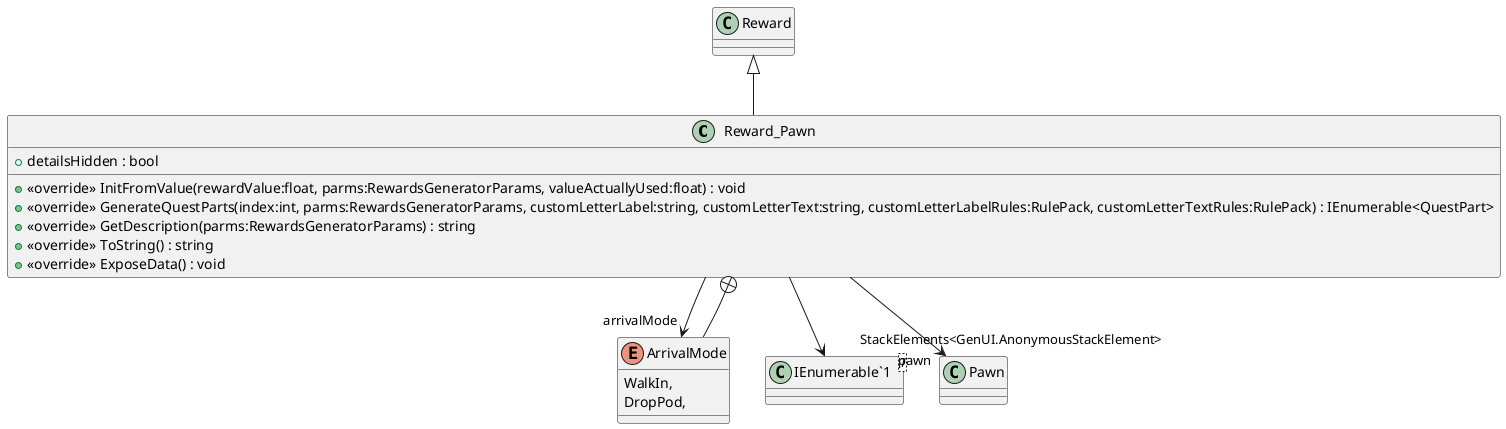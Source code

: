@startuml
class Reward_Pawn {
    + detailsHidden : bool
    + <<override>> InitFromValue(rewardValue:float, parms:RewardsGeneratorParams, valueActuallyUsed:float) : void
    + <<override>> GenerateQuestParts(index:int, parms:RewardsGeneratorParams, customLetterLabel:string, customLetterText:string, customLetterLabelRules:RulePack, customLetterTextRules:RulePack) : IEnumerable<QuestPart>
    + <<override>> GetDescription(parms:RewardsGeneratorParams) : string
    + <<override>> ToString() : string
    + <<override>> ExposeData() : void
}
enum ArrivalMode {
    WalkIn,
    DropPod,
}
class "IEnumerable`1"<T> {
}
Reward <|-- Reward_Pawn
Reward_Pawn --> "pawn" Pawn
Reward_Pawn --> "arrivalMode" ArrivalMode
Reward_Pawn --> "StackElements<GenUI.AnonymousStackElement>" "IEnumerable`1"
Reward_Pawn +-- ArrivalMode
@enduml
